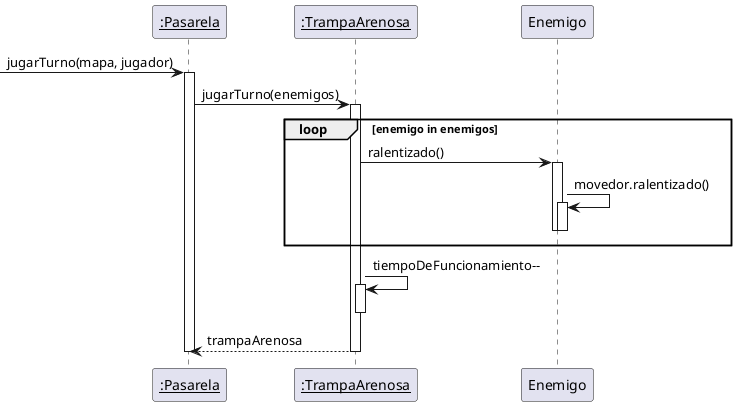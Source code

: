 ' pasarela jugar turno (mapa, jugador)
' trampaArenosa jugar turno(enemigos)
' enemigos ralentícense
' movedor ralentizame

@startuml

participant "__:Pasarela__" as pasarela
participant "__:TrampaArenosa__" as trampaArenosa
participant "Enemigo" as enemigo

[-> pasarela: jugarTurno(mapa, jugador)
activate pasarela

pasarela -> trampaArenosa: jugarTurno(enemigos)
activate trampaArenosa

loop enemigo in enemigos
trampaArenosa -> enemigo: ralentizado()
activate enemigo
enemigo -> enemigo: movedor.ralentizado()
activate enemigo
deactivate enemigo
deactivate enemigo
end

trampaArenosa -> trampaArenosa: tiempoDeFuncionamiento--
activate trampaArenosa
deactivate trampaArenosa

trampaArenosa --> pasarela: trampaArenosa
deactivate trampaArenosa

deactivate pasarela

@enduml